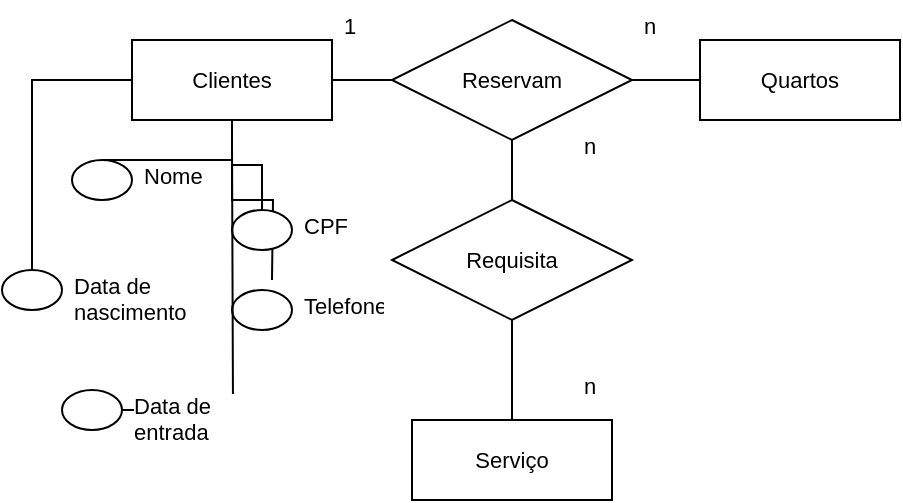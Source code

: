 <mxfile version="24.7.8">
  <diagram name="Página-1" id="yLzE_yw19Q3y-dnCT2pO">
    <mxGraphModel dx="880" dy="468" grid="1" gridSize="10" guides="1" tooltips="1" connect="1" arrows="1" fold="1" page="1" pageScale="1" pageWidth="827" pageHeight="1169" math="0" shadow="0">
      <root>
        <mxCell id="0" />
        <mxCell id="1" parent="0" />
        <mxCell id="DcofqpwaH22fSSjAT7w--57" value="" style="edgeStyle=orthogonalEdgeStyle;shape=connector;rounded=0;orthogonalLoop=1;jettySize=auto;html=1;strokeColor=default;align=center;verticalAlign=middle;fontFamily=Helvetica;fontSize=11;fontColor=default;labelBackgroundColor=default;endArrow=none;endFill=0;" edge="1" parent="1" source="DcofqpwaH22fSSjAT7w--54" target="DcofqpwaH22fSSjAT7w--56">
          <mxGeometry relative="1" as="geometry" />
        </mxCell>
        <mxCell id="DcofqpwaH22fSSjAT7w--78" style="edgeStyle=orthogonalEdgeStyle;shape=connector;rounded=0;orthogonalLoop=1;jettySize=auto;html=1;entryX=0.5;entryY=0;entryDx=0;entryDy=0;strokeColor=default;align=center;verticalAlign=middle;fontFamily=Helvetica;fontSize=11;fontColor=default;labelBackgroundColor=default;endArrow=none;endFill=0;" edge="1" parent="1" source="DcofqpwaH22fSSjAT7w--54" target="DcofqpwaH22fSSjAT7w--60">
          <mxGeometry relative="1" as="geometry" />
        </mxCell>
        <mxCell id="DcofqpwaH22fSSjAT7w--79" style="edgeStyle=orthogonalEdgeStyle;shape=connector;rounded=0;orthogonalLoop=1;jettySize=auto;html=1;entryX=0.5;entryY=0;entryDx=0;entryDy=0;strokeColor=default;align=center;verticalAlign=middle;fontFamily=Helvetica;fontSize=11;fontColor=default;labelBackgroundColor=default;endArrow=none;endFill=0;" edge="1" parent="1" source="DcofqpwaH22fSSjAT7w--54" target="DcofqpwaH22fSSjAT7w--64">
          <mxGeometry relative="1" as="geometry" />
        </mxCell>
        <mxCell id="DcofqpwaH22fSSjAT7w--80" style="edgeStyle=orthogonalEdgeStyle;shape=connector;rounded=0;orthogonalLoop=1;jettySize=auto;html=1;entryX=0.5;entryY=0;entryDx=0;entryDy=0;strokeColor=default;align=center;verticalAlign=middle;fontFamily=Helvetica;fontSize=11;fontColor=default;labelBackgroundColor=default;endArrow=none;endFill=0;" edge="1" parent="1" source="DcofqpwaH22fSSjAT7w--54" target="DcofqpwaH22fSSjAT7w--74">
          <mxGeometry relative="1" as="geometry" />
        </mxCell>
        <mxCell id="DcofqpwaH22fSSjAT7w--81" style="edgeStyle=orthogonalEdgeStyle;shape=connector;rounded=0;orthogonalLoop=1;jettySize=auto;html=1;strokeColor=default;align=center;verticalAlign=middle;fontFamily=Helvetica;fontSize=11;fontColor=default;labelBackgroundColor=default;endArrow=none;endFill=0;" edge="1" parent="1" source="DcofqpwaH22fSSjAT7w--54">
          <mxGeometry relative="1" as="geometry">
            <mxPoint x="150" y="450" as="targetPoint" />
          </mxGeometry>
        </mxCell>
        <mxCell id="DcofqpwaH22fSSjAT7w--54" value="Clientes" style="whiteSpace=wrap;html=1;align=center;fontFamily=Helvetica;fontSize=11;fontColor=default;labelBackgroundColor=default;" vertex="1" parent="1">
          <mxGeometry x="80" y="330" width="100" height="40" as="geometry" />
        </mxCell>
        <mxCell id="DcofqpwaH22fSSjAT7w--55" value="Quartos" style="whiteSpace=wrap;html=1;align=center;fontFamily=Helvetica;fontSize=11;fontColor=default;labelBackgroundColor=default;" vertex="1" parent="1">
          <mxGeometry x="364" y="330" width="100" height="40" as="geometry" />
        </mxCell>
        <mxCell id="DcofqpwaH22fSSjAT7w--58" value="" style="edgeStyle=orthogonalEdgeStyle;shape=connector;rounded=0;orthogonalLoop=1;jettySize=auto;html=1;strokeColor=default;align=center;verticalAlign=middle;fontFamily=Helvetica;fontSize=11;fontColor=default;labelBackgroundColor=default;endArrow=none;endFill=0;" edge="1" parent="1" source="DcofqpwaH22fSSjAT7w--56" target="DcofqpwaH22fSSjAT7w--55">
          <mxGeometry relative="1" as="geometry" />
        </mxCell>
        <mxCell id="DcofqpwaH22fSSjAT7w--92" value="" style="edgeStyle=orthogonalEdgeStyle;shape=connector;rounded=0;orthogonalLoop=1;jettySize=auto;html=1;strokeColor=default;align=center;verticalAlign=middle;fontFamily=Helvetica;fontSize=11;fontColor=default;labelBackgroundColor=default;endArrow=none;endFill=0;" edge="1" parent="1" source="DcofqpwaH22fSSjAT7w--56" target="DcofqpwaH22fSSjAT7w--91">
          <mxGeometry relative="1" as="geometry" />
        </mxCell>
        <mxCell id="DcofqpwaH22fSSjAT7w--56" value="Reservam" style="shape=rhombus;perimeter=rhombusPerimeter;whiteSpace=wrap;html=1;align=center;fontFamily=Helvetica;fontSize=11;fontColor=default;labelBackgroundColor=default;" vertex="1" parent="1">
          <mxGeometry x="210" y="320" width="120" height="60" as="geometry" />
        </mxCell>
        <mxCell id="DcofqpwaH22fSSjAT7w--60" value="" style="ellipse;whiteSpace=wrap;html=1;align=center;fontFamily=Helvetica;fontSize=11;fontColor=default;labelBackgroundColor=default;" vertex="1" parent="1">
          <mxGeometry x="50" y="390" width="30" height="20" as="geometry" />
        </mxCell>
        <mxCell id="DcofqpwaH22fSSjAT7w--63" value="Nome" style="text;strokeColor=none;fillColor=none;spacingLeft=4;spacingRight=4;overflow=hidden;rotatable=0;points=[[0,0.5],[1,0.5]];portConstraint=eastwest;fontSize=11;whiteSpace=wrap;html=1;fontFamily=Helvetica;fontColor=default;labelBackgroundColor=default;" vertex="1" parent="1">
          <mxGeometry x="80" y="385" width="40" height="30" as="geometry" />
        </mxCell>
        <mxCell id="DcofqpwaH22fSSjAT7w--64" value="" style="ellipse;whiteSpace=wrap;html=1;align=center;fontFamily=Helvetica;fontSize=11;fontColor=default;labelBackgroundColor=default;" vertex="1" parent="1">
          <mxGeometry x="130" y="415" width="30" height="20" as="geometry" />
        </mxCell>
        <mxCell id="DcofqpwaH22fSSjAT7w--65" value="CPF" style="text;strokeColor=none;fillColor=none;spacingLeft=4;spacingRight=4;overflow=hidden;rotatable=0;points=[[0,0.5],[1,0.5]];portConstraint=eastwest;fontSize=11;whiteSpace=wrap;html=1;fontFamily=Helvetica;fontColor=default;labelBackgroundColor=default;" vertex="1" parent="1">
          <mxGeometry x="160" y="410" width="40" height="30" as="geometry" />
        </mxCell>
        <mxCell id="DcofqpwaH22fSSjAT7w--74" value="" style="ellipse;whiteSpace=wrap;html=1;align=center;fontFamily=Helvetica;fontSize=11;fontColor=default;labelBackgroundColor=default;" vertex="1" parent="1">
          <mxGeometry x="15" y="445" width="30" height="20" as="geometry" />
        </mxCell>
        <mxCell id="DcofqpwaH22fSSjAT7w--75" value="Data de nascimento" style="text;strokeColor=none;fillColor=none;spacingLeft=4;spacingRight=4;overflow=hidden;rotatable=0;points=[[0,0.5],[1,0.5]];portConstraint=eastwest;fontSize=11;whiteSpace=wrap;html=1;fontFamily=Helvetica;fontColor=default;labelBackgroundColor=default;" vertex="1" parent="1">
          <mxGeometry x="45" y="440" width="75" height="30" as="geometry" />
        </mxCell>
        <mxCell id="DcofqpwaH22fSSjAT7w--76" value="" style="ellipse;whiteSpace=wrap;html=1;align=center;fontFamily=Helvetica;fontSize=11;fontColor=default;labelBackgroundColor=default;" vertex="1" parent="1">
          <mxGeometry x="130" y="455" width="30" height="20" as="geometry" />
        </mxCell>
        <mxCell id="DcofqpwaH22fSSjAT7w--77" value="Telefone&lt;div&gt;&lt;br&gt;&lt;/div&gt;" style="text;strokeColor=none;fillColor=none;spacingLeft=4;spacingRight=4;overflow=hidden;rotatable=0;points=[[0,0.5],[1,0.5]];portConstraint=eastwest;fontSize=11;whiteSpace=wrap;html=1;fontFamily=Helvetica;fontColor=default;labelBackgroundColor=default;" vertex="1" parent="1">
          <mxGeometry x="160" y="450" width="50" height="30" as="geometry" />
        </mxCell>
        <mxCell id="DcofqpwaH22fSSjAT7w--86" value="1" style="text;strokeColor=none;fillColor=none;spacingLeft=4;spacingRight=4;overflow=hidden;rotatable=0;points=[[0,0.5],[1,0.5]];portConstraint=eastwest;fontSize=11;whiteSpace=wrap;html=1;fontFamily=Helvetica;fontColor=default;labelBackgroundColor=default;" vertex="1" parent="1">
          <mxGeometry x="180" y="310" width="40" height="30" as="geometry" />
        </mxCell>
        <mxCell id="DcofqpwaH22fSSjAT7w--87" value="n" style="text;strokeColor=none;fillColor=none;spacingLeft=4;spacingRight=4;overflow=hidden;rotatable=0;points=[[0,0.5],[1,0.5]];portConstraint=eastwest;fontSize=11;whiteSpace=wrap;html=1;fontFamily=Helvetica;fontColor=default;labelBackgroundColor=default;" vertex="1" parent="1">
          <mxGeometry x="330" y="310" width="40" height="30" as="geometry" />
        </mxCell>
        <mxCell id="DcofqpwaH22fSSjAT7w--90" style="edgeStyle=orthogonalEdgeStyle;shape=connector;rounded=0;orthogonalLoop=1;jettySize=auto;html=1;strokeColor=default;align=center;verticalAlign=middle;fontFamily=Helvetica;fontSize=11;fontColor=default;labelBackgroundColor=default;endArrow=none;endFill=0;" edge="1" parent="1" source="DcofqpwaH22fSSjAT7w--88">
          <mxGeometry relative="1" as="geometry">
            <mxPoint x="130" y="380" as="targetPoint" />
          </mxGeometry>
        </mxCell>
        <mxCell id="DcofqpwaH22fSSjAT7w--88" value="" style="ellipse;whiteSpace=wrap;html=1;align=center;fontFamily=Helvetica;fontSize=11;fontColor=default;labelBackgroundColor=default;" vertex="1" parent="1">
          <mxGeometry x="45" y="505" width="30" height="20" as="geometry" />
        </mxCell>
        <mxCell id="DcofqpwaH22fSSjAT7w--89" value="Data de entrada" style="text;strokeColor=none;fillColor=none;spacingLeft=4;spacingRight=4;overflow=hidden;rotatable=0;points=[[0,0.5],[1,0.5]];portConstraint=eastwest;fontSize=11;whiteSpace=wrap;html=1;fontFamily=Helvetica;fontColor=default;labelBackgroundColor=default;" vertex="1" parent="1">
          <mxGeometry x="75" y="500" width="75" height="30" as="geometry" />
        </mxCell>
        <mxCell id="DcofqpwaH22fSSjAT7w--91" value="Serviço" style="whiteSpace=wrap;html=1;align=center;fontFamily=Helvetica;fontSize=11;fontColor=default;labelBackgroundColor=default;" vertex="1" parent="1">
          <mxGeometry x="220" y="520" width="100" height="40" as="geometry" />
        </mxCell>
        <mxCell id="DcofqpwaH22fSSjAT7w--93" value="Requisita" style="shape=rhombus;perimeter=rhombusPerimeter;whiteSpace=wrap;html=1;align=center;fontFamily=Helvetica;fontSize=11;fontColor=default;labelBackgroundColor=default;" vertex="1" parent="1">
          <mxGeometry x="210" y="410" width="120" height="60" as="geometry" />
        </mxCell>
        <mxCell id="DcofqpwaH22fSSjAT7w--94" value="n" style="text;strokeColor=none;fillColor=none;spacingLeft=4;spacingRight=4;overflow=hidden;rotatable=0;points=[[0,0.5],[1,0.5]];portConstraint=eastwest;fontSize=11;whiteSpace=wrap;html=1;fontFamily=Helvetica;fontColor=default;labelBackgroundColor=default;" vertex="1" parent="1">
          <mxGeometry x="300" y="370" width="40" height="30" as="geometry" />
        </mxCell>
        <mxCell id="DcofqpwaH22fSSjAT7w--95" value="n" style="text;strokeColor=none;fillColor=none;spacingLeft=4;spacingRight=4;overflow=hidden;rotatable=0;points=[[0,0.5],[1,0.5]];portConstraint=eastwest;fontSize=11;whiteSpace=wrap;html=1;fontFamily=Helvetica;fontColor=default;labelBackgroundColor=default;" vertex="1" parent="1">
          <mxGeometry x="300" y="490" width="40" height="30" as="geometry" />
        </mxCell>
      </root>
    </mxGraphModel>
  </diagram>
</mxfile>
